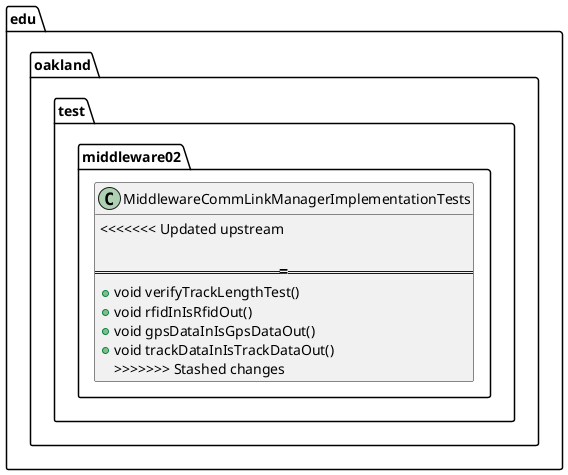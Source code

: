 @startuml MiddlewareCommLinkManagerImplementationTests

package edu.oakland.test.middleware02 {
    class MiddlewareCommLinkManagerImplementationTests {
<<<<<<< Updated upstream

=======
      + void verifyTrackLengthTest()
      + void rfidInIsRfidOut()
      + void gpsDataInIsGpsDataOut()
      + void trackDataInIsTrackDataOut()
>>>>>>> Stashed changes
    }
}

@enduml